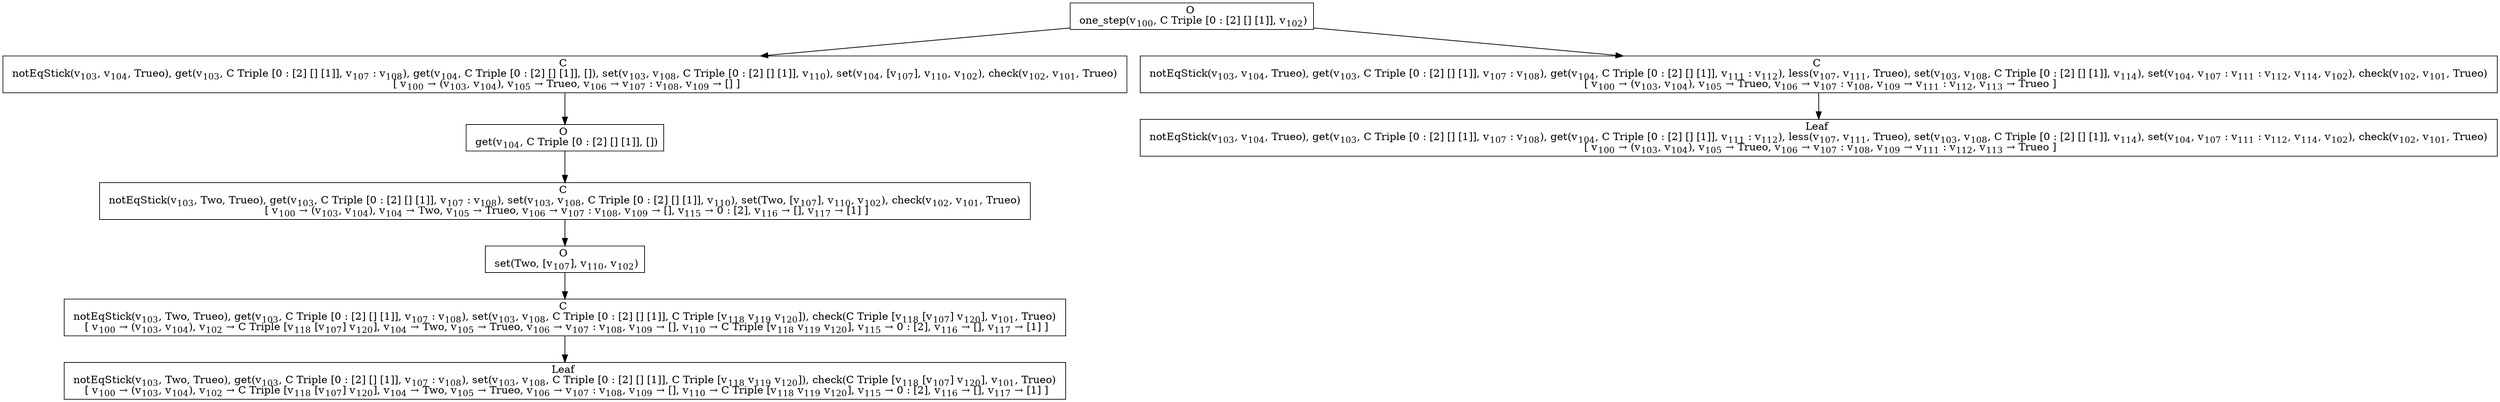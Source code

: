 digraph {
    graph [rankdir=TB
          ,bgcolor=transparent];
    node [shape=box
         ,fillcolor=white
         ,style=filled];
    0 [label=<O <BR/> one_step(v<SUB>100</SUB>, C Triple [0 : [2] [] [1]], v<SUB>102</SUB>)>];
    1 [label=<C <BR/> notEqStick(v<SUB>103</SUB>, v<SUB>104</SUB>, Trueo), get(v<SUB>103</SUB>, C Triple [0 : [2] [] [1]], v<SUB>107</SUB> : v<SUB>108</SUB>), get(v<SUB>104</SUB>, C Triple [0 : [2] [] [1]], []), set(v<SUB>103</SUB>, v<SUB>108</SUB>, C Triple [0 : [2] [] [1]], v<SUB>110</SUB>), set(v<SUB>104</SUB>, [v<SUB>107</SUB>], v<SUB>110</SUB>, v<SUB>102</SUB>), check(v<SUB>102</SUB>, v<SUB>101</SUB>, Trueo) <BR/>  [ v<SUB>100</SUB> &rarr; (v<SUB>103</SUB>, v<SUB>104</SUB>), v<SUB>105</SUB> &rarr; Trueo, v<SUB>106</SUB> &rarr; v<SUB>107</SUB> : v<SUB>108</SUB>, v<SUB>109</SUB> &rarr; [] ] >];
    2 [label=<C <BR/> notEqStick(v<SUB>103</SUB>, v<SUB>104</SUB>, Trueo), get(v<SUB>103</SUB>, C Triple [0 : [2] [] [1]], v<SUB>107</SUB> : v<SUB>108</SUB>), get(v<SUB>104</SUB>, C Triple [0 : [2] [] [1]], v<SUB>111</SUB> : v<SUB>112</SUB>), less(v<SUB>107</SUB>, v<SUB>111</SUB>, Trueo), set(v<SUB>103</SUB>, v<SUB>108</SUB>, C Triple [0 : [2] [] [1]], v<SUB>114</SUB>), set(v<SUB>104</SUB>, v<SUB>107</SUB> : v<SUB>111</SUB> : v<SUB>112</SUB>, v<SUB>114</SUB>, v<SUB>102</SUB>), check(v<SUB>102</SUB>, v<SUB>101</SUB>, Trueo) <BR/>  [ v<SUB>100</SUB> &rarr; (v<SUB>103</SUB>, v<SUB>104</SUB>), v<SUB>105</SUB> &rarr; Trueo, v<SUB>106</SUB> &rarr; v<SUB>107</SUB> : v<SUB>108</SUB>, v<SUB>109</SUB> &rarr; v<SUB>111</SUB> : v<SUB>112</SUB>, v<SUB>113</SUB> &rarr; Trueo ] >];
    3 [label=<O <BR/> get(v<SUB>104</SUB>, C Triple [0 : [2] [] [1]], [])>];
    4 [label=<C <BR/> notEqStick(v<SUB>103</SUB>, Two, Trueo), get(v<SUB>103</SUB>, C Triple [0 : [2] [] [1]], v<SUB>107</SUB> : v<SUB>108</SUB>), set(v<SUB>103</SUB>, v<SUB>108</SUB>, C Triple [0 : [2] [] [1]], v<SUB>110</SUB>), set(Two, [v<SUB>107</SUB>], v<SUB>110</SUB>, v<SUB>102</SUB>), check(v<SUB>102</SUB>, v<SUB>101</SUB>, Trueo) <BR/>  [ v<SUB>100</SUB> &rarr; (v<SUB>103</SUB>, v<SUB>104</SUB>), v<SUB>104</SUB> &rarr; Two, v<SUB>105</SUB> &rarr; Trueo, v<SUB>106</SUB> &rarr; v<SUB>107</SUB> : v<SUB>108</SUB>, v<SUB>109</SUB> &rarr; [], v<SUB>115</SUB> &rarr; 0 : [2], v<SUB>116</SUB> &rarr; [], v<SUB>117</SUB> &rarr; [1] ] >];
    5 [label=<O <BR/> set(Two, [v<SUB>107</SUB>], v<SUB>110</SUB>, v<SUB>102</SUB>)>];
    6 [label=<C <BR/> notEqStick(v<SUB>103</SUB>, Two, Trueo), get(v<SUB>103</SUB>, C Triple [0 : [2] [] [1]], v<SUB>107</SUB> : v<SUB>108</SUB>), set(v<SUB>103</SUB>, v<SUB>108</SUB>, C Triple [0 : [2] [] [1]], C Triple [v<SUB>118</SUB> v<SUB>119</SUB> v<SUB>120</SUB>]), check(C Triple [v<SUB>118</SUB> [v<SUB>107</SUB>] v<SUB>120</SUB>], v<SUB>101</SUB>, Trueo) <BR/>  [ v<SUB>100</SUB> &rarr; (v<SUB>103</SUB>, v<SUB>104</SUB>), v<SUB>102</SUB> &rarr; C Triple [v<SUB>118</SUB> [v<SUB>107</SUB>] v<SUB>120</SUB>], v<SUB>104</SUB> &rarr; Two, v<SUB>105</SUB> &rarr; Trueo, v<SUB>106</SUB> &rarr; v<SUB>107</SUB> : v<SUB>108</SUB>, v<SUB>109</SUB> &rarr; [], v<SUB>110</SUB> &rarr; C Triple [v<SUB>118</SUB> v<SUB>119</SUB> v<SUB>120</SUB>], v<SUB>115</SUB> &rarr; 0 : [2], v<SUB>116</SUB> &rarr; [], v<SUB>117</SUB> &rarr; [1] ] >];
    7 [label=<Leaf <BR/> notEqStick(v<SUB>103</SUB>, Two, Trueo), get(v<SUB>103</SUB>, C Triple [0 : [2] [] [1]], v<SUB>107</SUB> : v<SUB>108</SUB>), set(v<SUB>103</SUB>, v<SUB>108</SUB>, C Triple [0 : [2] [] [1]], C Triple [v<SUB>118</SUB> v<SUB>119</SUB> v<SUB>120</SUB>]), check(C Triple [v<SUB>118</SUB> [v<SUB>107</SUB>] v<SUB>120</SUB>], v<SUB>101</SUB>, Trueo) <BR/>  [ v<SUB>100</SUB> &rarr; (v<SUB>103</SUB>, v<SUB>104</SUB>), v<SUB>102</SUB> &rarr; C Triple [v<SUB>118</SUB> [v<SUB>107</SUB>] v<SUB>120</SUB>], v<SUB>104</SUB> &rarr; Two, v<SUB>105</SUB> &rarr; Trueo, v<SUB>106</SUB> &rarr; v<SUB>107</SUB> : v<SUB>108</SUB>, v<SUB>109</SUB> &rarr; [], v<SUB>110</SUB> &rarr; C Triple [v<SUB>118</SUB> v<SUB>119</SUB> v<SUB>120</SUB>], v<SUB>115</SUB> &rarr; 0 : [2], v<SUB>116</SUB> &rarr; [], v<SUB>117</SUB> &rarr; [1] ] >];
    8 [label=<Leaf <BR/> notEqStick(v<SUB>103</SUB>, v<SUB>104</SUB>, Trueo), get(v<SUB>103</SUB>, C Triple [0 : [2] [] [1]], v<SUB>107</SUB> : v<SUB>108</SUB>), get(v<SUB>104</SUB>, C Triple [0 : [2] [] [1]], v<SUB>111</SUB> : v<SUB>112</SUB>), less(v<SUB>107</SUB>, v<SUB>111</SUB>, Trueo), set(v<SUB>103</SUB>, v<SUB>108</SUB>, C Triple [0 : [2] [] [1]], v<SUB>114</SUB>), set(v<SUB>104</SUB>, v<SUB>107</SUB> : v<SUB>111</SUB> : v<SUB>112</SUB>, v<SUB>114</SUB>, v<SUB>102</SUB>), check(v<SUB>102</SUB>, v<SUB>101</SUB>, Trueo) <BR/>  [ v<SUB>100</SUB> &rarr; (v<SUB>103</SUB>, v<SUB>104</SUB>), v<SUB>105</SUB> &rarr; Trueo, v<SUB>106</SUB> &rarr; v<SUB>107</SUB> : v<SUB>108</SUB>, v<SUB>109</SUB> &rarr; v<SUB>111</SUB> : v<SUB>112</SUB>, v<SUB>113</SUB> &rarr; Trueo ] >];
    0 -> 1 [label=""];
    0 -> 2 [label=""];
    1 -> 3 [label=""];
    2 -> 8 [label=""];
    3 -> 4 [label=""];
    4 -> 5 [label=""];
    5 -> 6 [label=""];
    6 -> 7 [label=""];
}